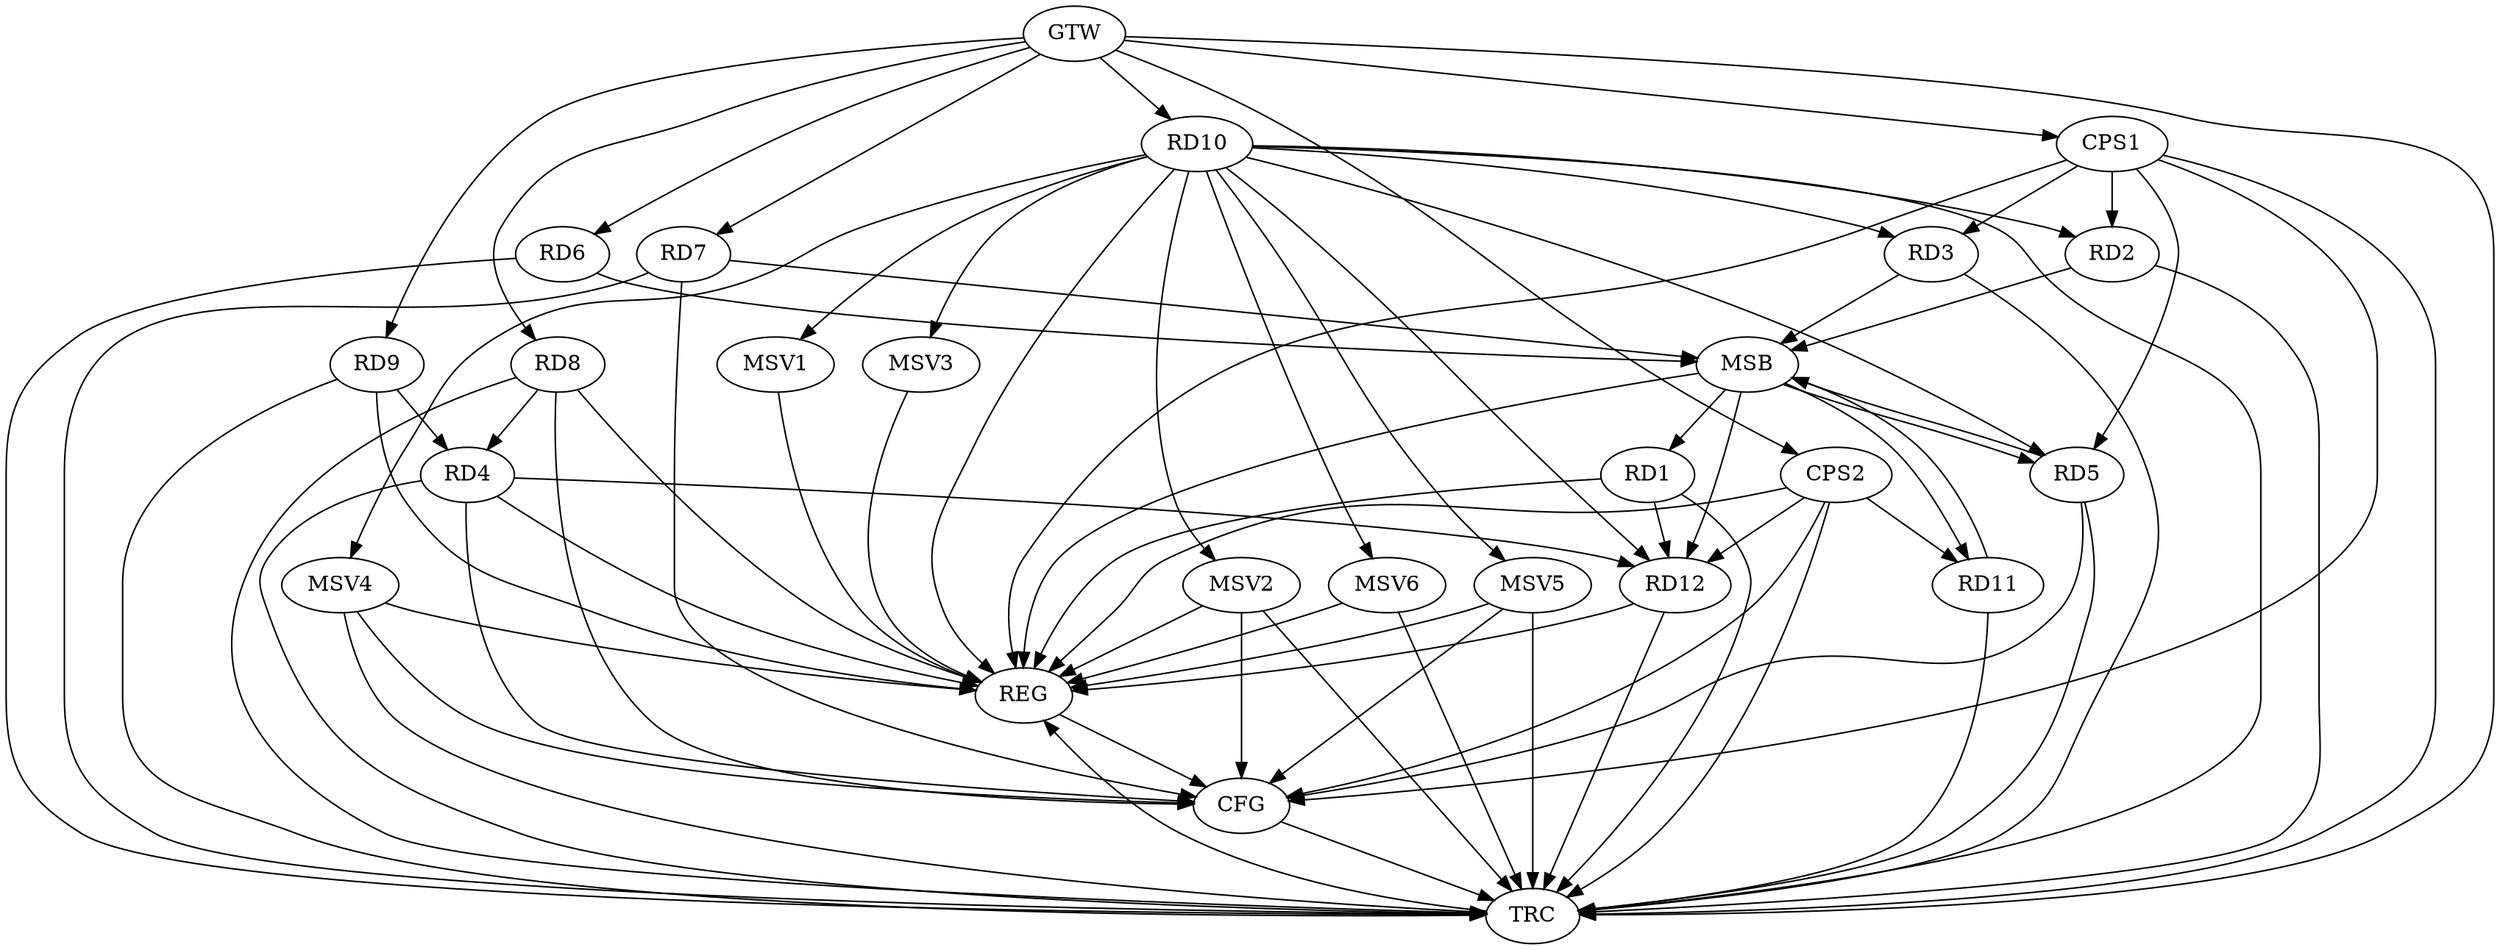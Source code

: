strict digraph G {
  RD1 [ label="RD1" ];
  RD2 [ label="RD2" ];
  RD3 [ label="RD3" ];
  RD4 [ label="RD4" ];
  RD5 [ label="RD5" ];
  RD6 [ label="RD6" ];
  RD7 [ label="RD7" ];
  RD8 [ label="RD8" ];
  RD9 [ label="RD9" ];
  RD10 [ label="RD10" ];
  RD11 [ label="RD11" ];
  RD12 [ label="RD12" ];
  CPS1 [ label="CPS1" ];
  CPS2 [ label="CPS2" ];
  GTW [ label="GTW" ];
  REG [ label="REG" ];
  MSB [ label="MSB" ];
  CFG [ label="CFG" ];
  TRC [ label="TRC" ];
  MSV1 [ label="MSV1" ];
  MSV2 [ label="MSV2" ];
  MSV3 [ label="MSV3" ];
  MSV4 [ label="MSV4" ];
  MSV5 [ label="MSV5" ];
  MSV6 [ label="MSV6" ];
  RD1 -> RD12;
  RD10 -> RD2;
  RD10 -> RD3;
  RD8 -> RD4;
  RD9 -> RD4;
  RD4 -> RD12;
  RD10 -> RD5;
  RD10 -> RD12;
  CPS1 -> RD2;
  CPS1 -> RD3;
  CPS1 -> RD5;
  CPS2 -> RD11;
  CPS2 -> RD12;
  GTW -> RD6;
  GTW -> RD7;
  GTW -> RD8;
  GTW -> RD9;
  GTW -> RD10;
  GTW -> CPS1;
  GTW -> CPS2;
  RD1 -> REG;
  RD4 -> REG;
  RD8 -> REG;
  RD9 -> REG;
  RD10 -> REG;
  RD12 -> REG;
  CPS1 -> REG;
  CPS2 -> REG;
  RD2 -> MSB;
  MSB -> REG;
  RD3 -> MSB;
  RD5 -> MSB;
  RD6 -> MSB;
  MSB -> RD1;
  MSB -> RD11;
  MSB -> RD12;
  RD7 -> MSB;
  MSB -> RD5;
  RD11 -> MSB;
  RD7 -> CFG;
  CPS1 -> CFG;
  RD5 -> CFG;
  CPS2 -> CFG;
  RD4 -> CFG;
  RD8 -> CFG;
  REG -> CFG;
  RD1 -> TRC;
  RD2 -> TRC;
  RD3 -> TRC;
  RD4 -> TRC;
  RD5 -> TRC;
  RD6 -> TRC;
  RD7 -> TRC;
  RD8 -> TRC;
  RD9 -> TRC;
  RD10 -> TRC;
  RD11 -> TRC;
  RD12 -> TRC;
  CPS1 -> TRC;
  CPS2 -> TRC;
  GTW -> TRC;
  CFG -> TRC;
  TRC -> REG;
  RD10 -> MSV1;
  MSV1 -> REG;
  RD10 -> MSV2;
  MSV2 -> REG;
  MSV2 -> TRC;
  MSV2 -> CFG;
  RD10 -> MSV3;
  MSV3 -> REG;
  RD10 -> MSV4;
  MSV4 -> REG;
  MSV4 -> TRC;
  MSV4 -> CFG;
  RD10 -> MSV5;
  MSV5 -> REG;
  MSV5 -> TRC;
  MSV5 -> CFG;
  RD10 -> MSV6;
  MSV6 -> REG;
  MSV6 -> TRC;
}
